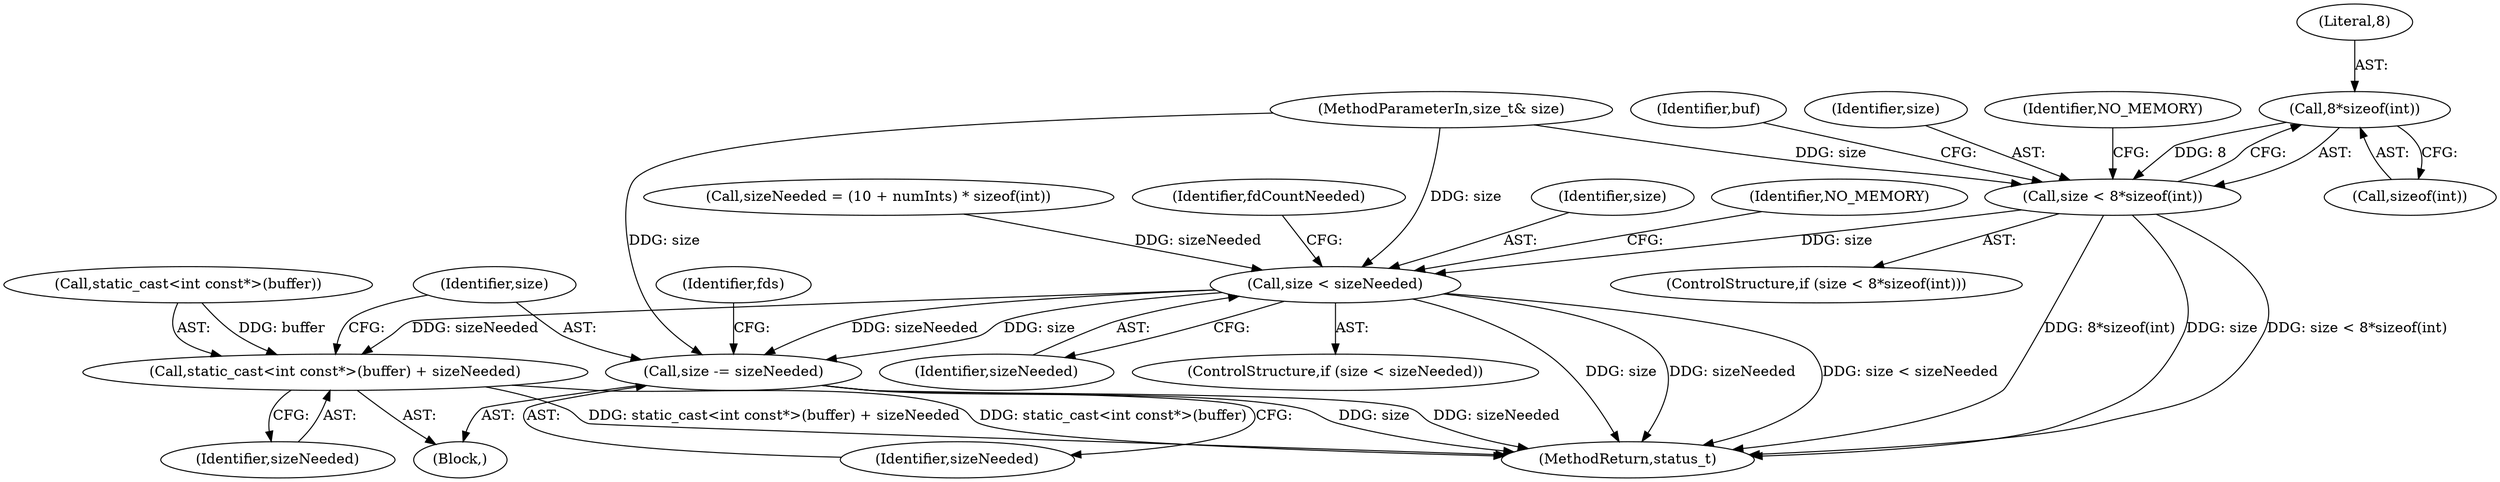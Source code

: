 digraph "0_Android_38803268570f90e97452cd9a30ac831661829091@API" {
"1000109" [label="(Call,8*sizeof(int))"];
"1000107" [label="(Call,size < 8*sizeof(int))"];
"1000151" [label="(Call,size < sizeNeeded)"];
"1000304" [label="(Call,static_cast<int const*>(buffer) + sizeNeeded)"];
"1000309" [label="(Call,size -= sizeNeeded)"];
"1000109" [label="(Call,8*sizeof(int))"];
"1000155" [label="(Identifier,NO_MEMORY)"];
"1000142" [label="(Call,sizeNeeded = (10 + numInts) * sizeof(int))"];
"1000313" [label="(Identifier,fds)"];
"1000105" [label="(Block,)"];
"1000108" [label="(Identifier,size)"];
"1000158" [label="(Identifier,fdCountNeeded)"];
"1000111" [label="(Call,sizeof(int))"];
"1000151" [label="(Call,size < sizeNeeded)"];
"1000305" [label="(Call,static_cast<int const*>(buffer))"];
"1000102" [label="(MethodParameterIn,size_t& size)"];
"1000309" [label="(Call,size -= sizeNeeded)"];
"1000153" [label="(Identifier,sizeNeeded)"];
"1000106" [label="(ControlStructure,if (size < 8*sizeof(int)))"];
"1000150" [label="(ControlStructure,if (size < sizeNeeded))"];
"1000308" [label="(Identifier,sizeNeeded)"];
"1000107" [label="(Call,size < 8*sizeof(int))"];
"1000110" [label="(Literal,8)"];
"1000310" [label="(Identifier,size)"];
"1000311" [label="(Identifier,sizeNeeded)"];
"1000117" [label="(Identifier,buf)"];
"1000304" [label="(Call,static_cast<int const*>(buffer) + sizeNeeded)"];
"1000320" [label="(MethodReturn,status_t)"];
"1000152" [label="(Identifier,size)"];
"1000114" [label="(Identifier,NO_MEMORY)"];
"1000109" -> "1000107"  [label="AST: "];
"1000109" -> "1000111"  [label="CFG: "];
"1000110" -> "1000109"  [label="AST: "];
"1000111" -> "1000109"  [label="AST: "];
"1000107" -> "1000109"  [label="CFG: "];
"1000109" -> "1000107"  [label="DDG: 8"];
"1000107" -> "1000106"  [label="AST: "];
"1000108" -> "1000107"  [label="AST: "];
"1000114" -> "1000107"  [label="CFG: "];
"1000117" -> "1000107"  [label="CFG: "];
"1000107" -> "1000320"  [label="DDG: size"];
"1000107" -> "1000320"  [label="DDG: size < 8*sizeof(int)"];
"1000107" -> "1000320"  [label="DDG: 8*sizeof(int)"];
"1000102" -> "1000107"  [label="DDG: size"];
"1000107" -> "1000151"  [label="DDG: size"];
"1000151" -> "1000150"  [label="AST: "];
"1000151" -> "1000153"  [label="CFG: "];
"1000152" -> "1000151"  [label="AST: "];
"1000153" -> "1000151"  [label="AST: "];
"1000155" -> "1000151"  [label="CFG: "];
"1000158" -> "1000151"  [label="CFG: "];
"1000151" -> "1000320"  [label="DDG: size < sizeNeeded"];
"1000151" -> "1000320"  [label="DDG: size"];
"1000151" -> "1000320"  [label="DDG: sizeNeeded"];
"1000102" -> "1000151"  [label="DDG: size"];
"1000142" -> "1000151"  [label="DDG: sizeNeeded"];
"1000151" -> "1000304"  [label="DDG: sizeNeeded"];
"1000151" -> "1000309"  [label="DDG: sizeNeeded"];
"1000151" -> "1000309"  [label="DDG: size"];
"1000304" -> "1000105"  [label="AST: "];
"1000304" -> "1000308"  [label="CFG: "];
"1000305" -> "1000304"  [label="AST: "];
"1000308" -> "1000304"  [label="AST: "];
"1000310" -> "1000304"  [label="CFG: "];
"1000304" -> "1000320"  [label="DDG: static_cast<int const*>(buffer) + sizeNeeded"];
"1000304" -> "1000320"  [label="DDG: static_cast<int const*>(buffer)"];
"1000305" -> "1000304"  [label="DDG: buffer"];
"1000309" -> "1000105"  [label="AST: "];
"1000309" -> "1000311"  [label="CFG: "];
"1000310" -> "1000309"  [label="AST: "];
"1000311" -> "1000309"  [label="AST: "];
"1000313" -> "1000309"  [label="CFG: "];
"1000309" -> "1000320"  [label="DDG: size"];
"1000309" -> "1000320"  [label="DDG: sizeNeeded"];
"1000102" -> "1000309"  [label="DDG: size"];
}
